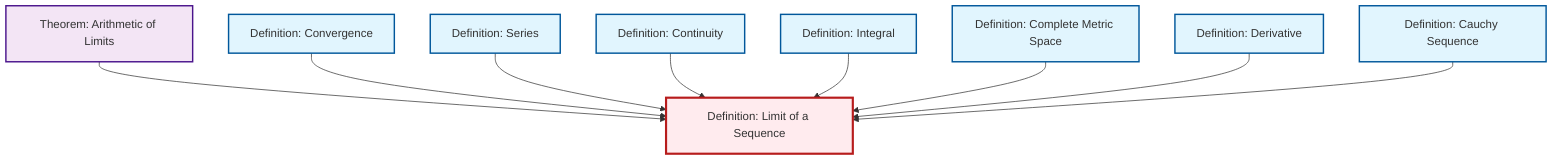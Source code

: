 graph TD
    classDef definition fill:#e1f5fe,stroke:#01579b,stroke-width:2px
    classDef theorem fill:#f3e5f5,stroke:#4a148c,stroke-width:2px
    classDef axiom fill:#fff3e0,stroke:#e65100,stroke-width:2px
    classDef example fill:#e8f5e9,stroke:#1b5e20,stroke-width:2px
    classDef current fill:#ffebee,stroke:#b71c1c,stroke-width:3px
    def-integral["Definition: Integral"]:::definition
    def-limit["Definition: Limit of a Sequence"]:::definition
    def-continuity["Definition: Continuity"]:::definition
    def-cauchy-sequence["Definition: Cauchy Sequence"]:::definition
    thm-limit-arithmetic["Theorem: Arithmetic of Limits"]:::theorem
    def-series["Definition: Series"]:::definition
    def-complete-metric-space["Definition: Complete Metric Space"]:::definition
    def-convergence["Definition: Convergence"]:::definition
    def-derivative["Definition: Derivative"]:::definition
    thm-limit-arithmetic --> def-limit
    def-convergence --> def-limit
    def-series --> def-limit
    def-continuity --> def-limit
    def-integral --> def-limit
    def-complete-metric-space --> def-limit
    def-derivative --> def-limit
    def-cauchy-sequence --> def-limit
    class def-limit current